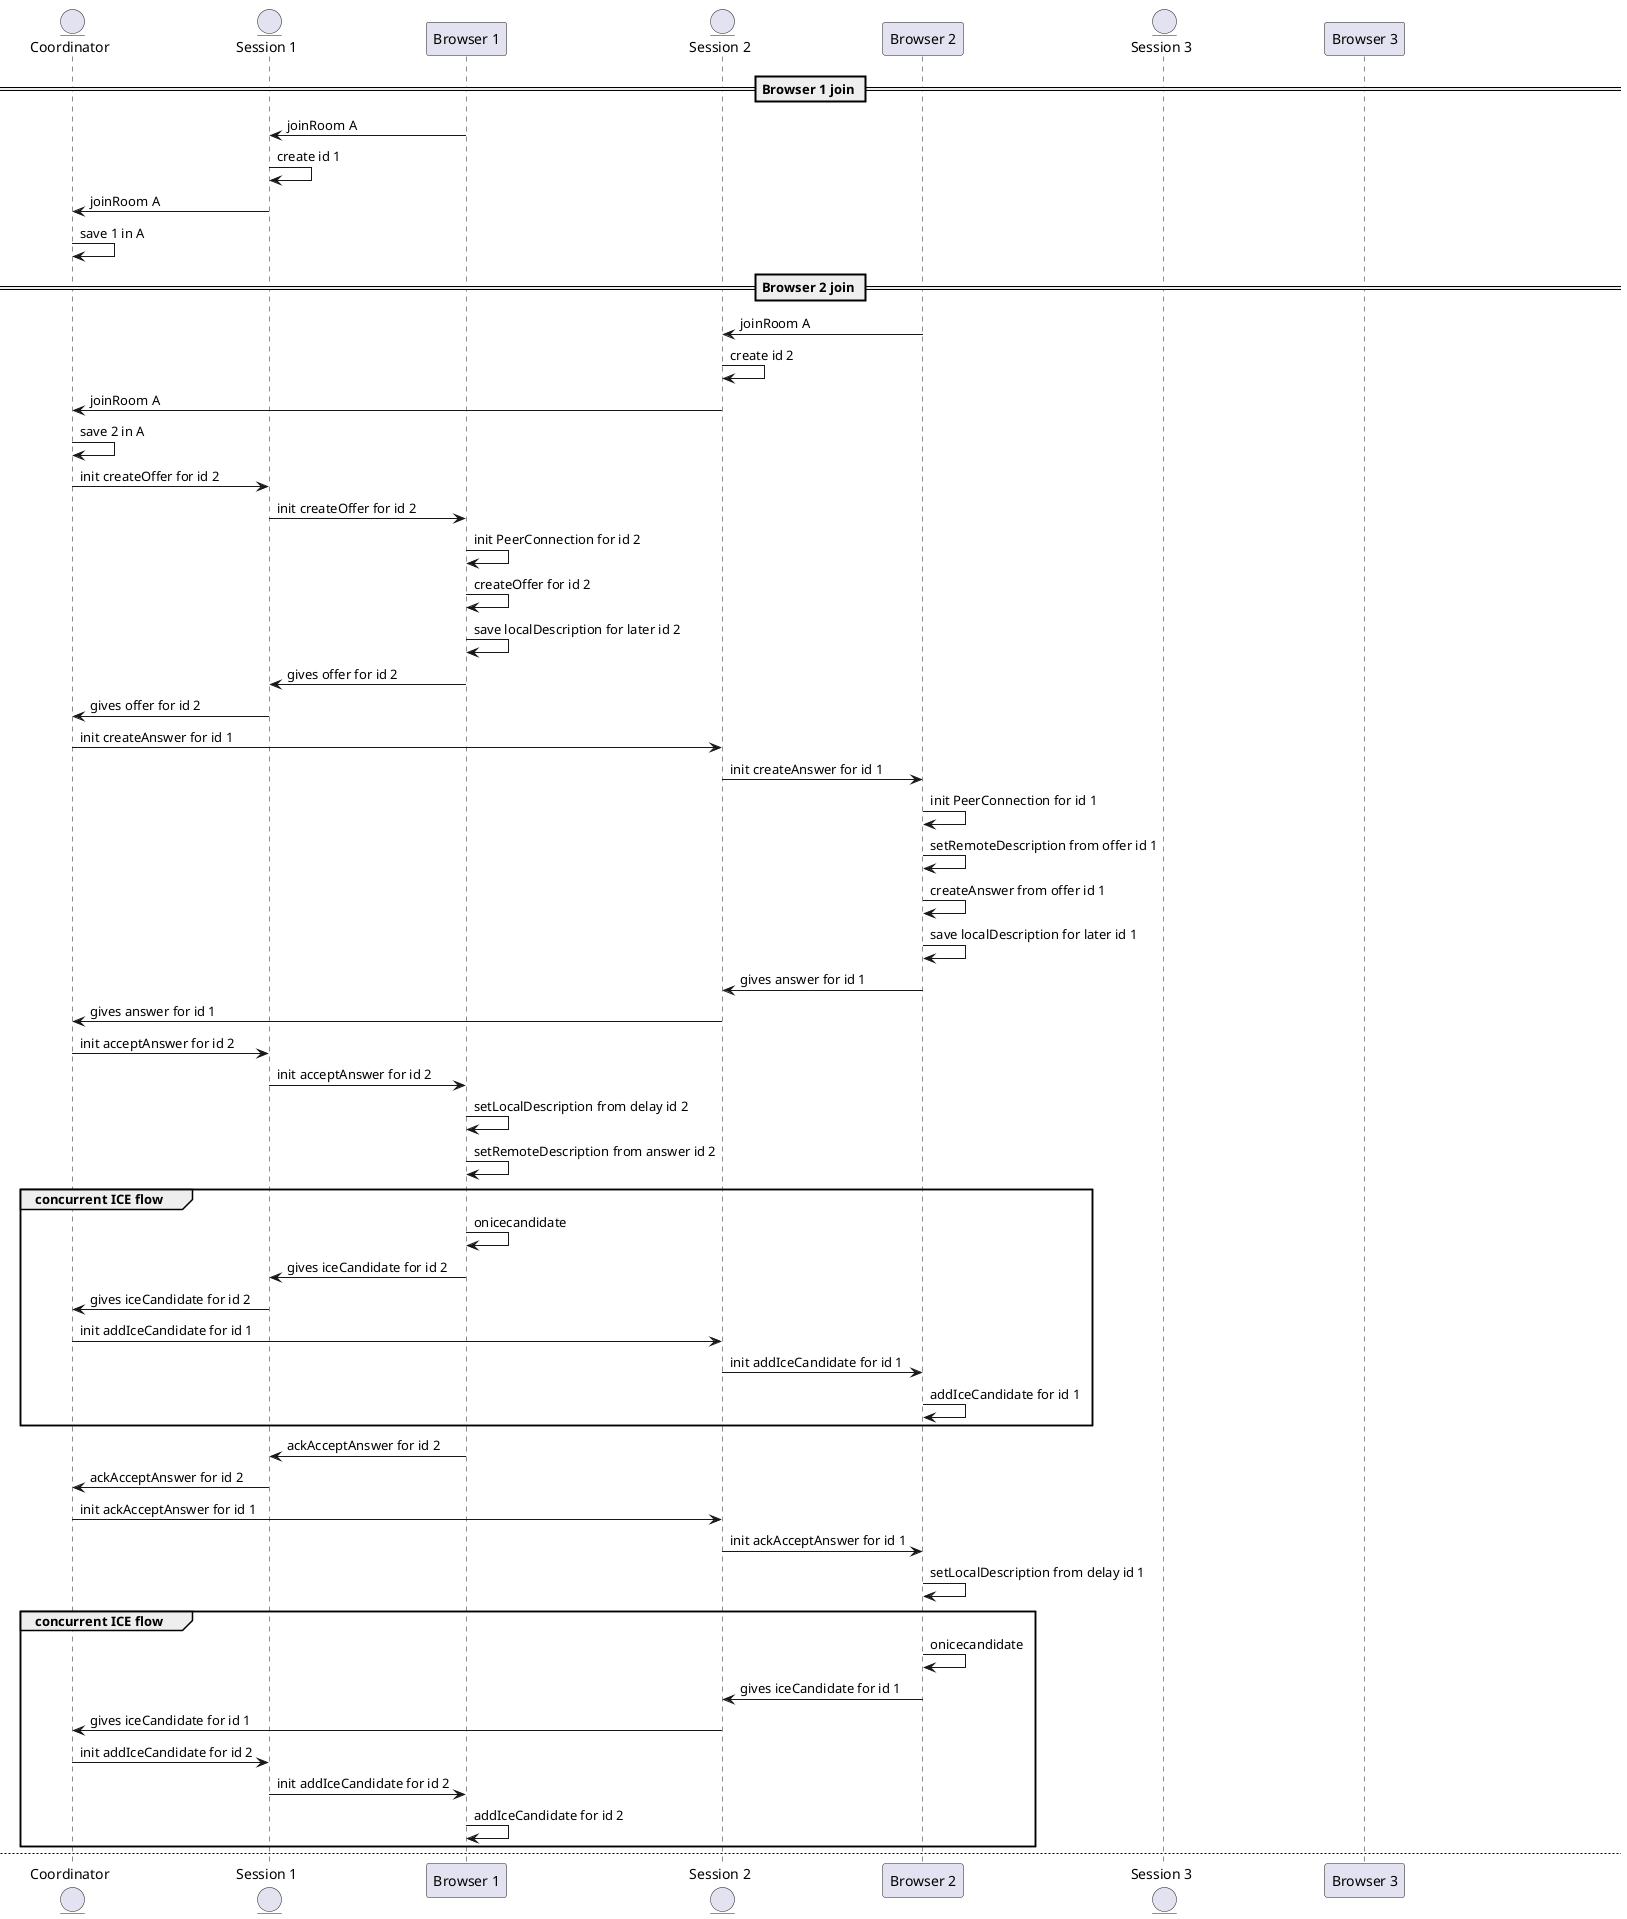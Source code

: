 @startuml actix-flow
entity "Coordinator" as main
entity "Session 1" as a
participant "Browser 1" as aa
entity "Session 2" as b
participant "Browser 2" as bb
entity "Session 3" as c
participant "Browser 3" as cc
== Browser 1 join ==
aa -> a: joinRoom A
a -> a: create id 1
a -> main: joinRoom A
main -> main: save 1 in A

== Browser 2 join ==
bb -> b: joinRoom A
b -> b: create id 2
b -> main: joinRoom A
main -> main: save 2 in A
main -> a: init createOffer for id 2
a -> aa: init createOffer for id 2

aa -> aa: init PeerConnection for id 2
aa -> aa: createOffer for id 2
aa -> aa: save localDescription for later id 2

aa -> a: gives offer for id 2
a -> main: gives offer for id 2
main -> b: init createAnswer for id 1
b -> bb: init createAnswer for id 1

bb -> bb: init PeerConnection for id 1
bb -> bb: setRemoteDescription from offer id 1
bb -> bb: createAnswer from offer id 1
bb -> bb: save localDescription for later id 1

bb -> b: gives answer for id 1
b -> main: gives answer for id 1
main -> a: init acceptAnswer for id 2
a -> aa: init acceptAnswer for id 2

aa -> aa: setLocalDescription from delay id 2
aa -> aa: setRemoteDescription from answer id 2

group concurrent ICE flow
  aa -> aa: onicecandidate
  aa -> a: gives iceCandidate for id 2
  a -> main: gives iceCandidate for id 2
  main -> b: init addIceCandidate for id 1
  b -> bb: init addIceCandidate for id 1
  bb -> bb: addIceCandidate for id 1
end

aa -> a: ackAcceptAnswer for id 2
a -> main: ackAcceptAnswer for id 2
main -> b: init ackAcceptAnswer for id 1
b -> bb: init ackAcceptAnswer for id 1
bb -> bb: setLocalDescription from delay id 1

group concurrent ICE flow
  bb -> bb: onicecandidate
  bb -> b: gives iceCandidate for id 1
  b -> main: gives iceCandidate for id 1
  main -> a: init addIceCandidate for id 2
  a -> aa: init addIceCandidate for id 2
  aa -> aa: addIceCandidate for id 2
end

newpage

== Browser 3 join ==
cc -> c: joinRoom A
c -> c: create id 3
c-> main: joinRoom A
main -> main: save 3 in A
main -> a: init createOffer for id 3
main -> b: init createOffer for id 3

a -> aa: init createOffer for id 3
b -> bb: init createOffer for id 3

aa -> aa: init PeerConnection for id 3
aa -> aa: createOffer for id 3
aa -> aa: save localDescription for later id 3

bb -> bb: init PeerConnection for id 3
bb -> bb: createOffer for id 3
bb -> bb: save localDescription for later id 3

aa -> a: gives offer for id 3
a -> main: gives offer for id 3
main -> c: init createAnswer for id 1
c -> cc: init createAnswer for id 1

bb -> b: gives offer for id 3
b -> main: gives offer for id 3
main -> c: init createAnswer for id 2
c -> cc: init createAnswer for id 2

group offer from Browser 1
  cc -> cc: init PeerConnection for id 1
  cc -> cc: setRemoteDescription from offer id 1
  cc -> cc: createAnswer from offer id 1
  cc -> cc: save localDescription for later id 1

  cc -> c: gives answer for id 1
  c -> main: gives answer for id 1
  main -> a: init acceptAnswer for id 3
  a -> aa: init acceptAnswer for id 3

  aa -> aa: setLocalDescription from delay id 3
  aa -> aa: setRemoteDescription from answer id 3

  group concurrent ICE flow
    aa -> aa: onicecandidate
    aa -> a: gives iceCandidate for id 3
    a -> main: gives iceCandidate for id 3
    main -> c: init addIceCandidate for id 1
    c -> cc: init addIceCandidate for id 1
    cc -> cc: addIceCandidate for id 1
  end

  aa -> a: ackAcceptAnswer for id 3
  a -> main: ackAcceptAnswer for id 3
  main -> c: init ackAcceptAnswer for id 1
  c -> cc: init ackAcceptAnswer for id 1
  cc -> cc: setLocalDescription from delay id 1

  group concurrent ICE flow
    cc -> cc: onicecandidate
    cc -> c: gives iceCandidate for id 1
    c -> main: gives iceCandidate for id 1
    main -> a: init addIceCandidate for id 3
    a -> aa: init addIceCandidate for id 3
    aa -> aa: addIceCandidate for id 3
  end
end

group offer from Browser 2 [similar with offer from Browser 1]
  cc -> cc: init PeerConnection for id 2
  cc -> cc: setRemoteDescription from offer id 2
  cc -> cc: createAnswer from offer id 2
  cc -> cc: save localDescription for later id 2

  cc -> c: gives answer for id 2
  c -> main: gives answer for id 2
  main -> b: init acceptAnswer for id 3
  b -> bb: init acceptAnswer for id 3

  rnote across:  omitted, similar with offer from Browser 1
end
@enduml